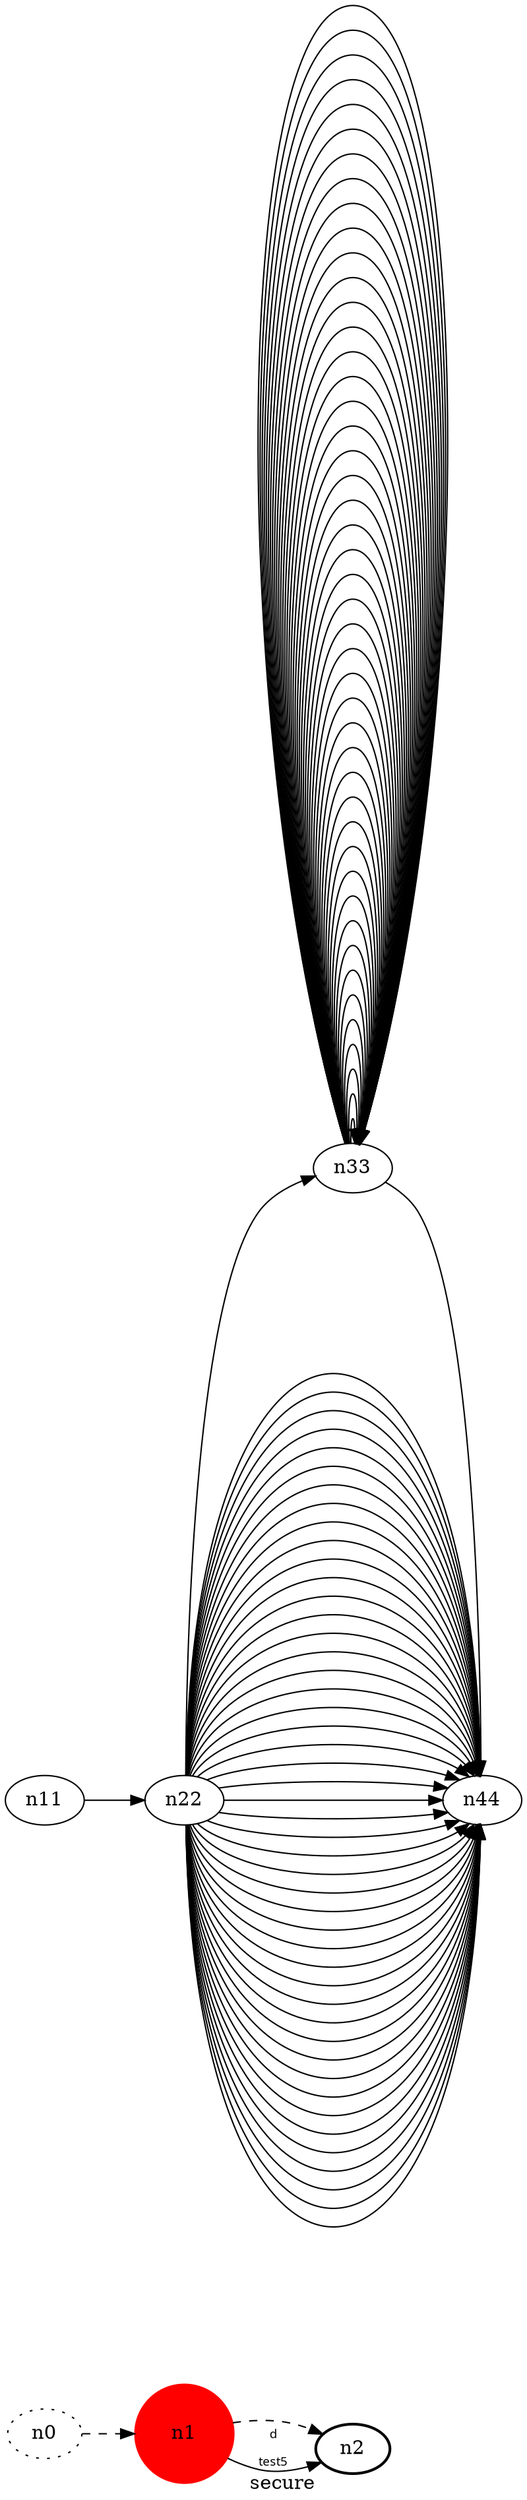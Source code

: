 digraph test5 {
	rankdir=LR;
	fontcolor=blue; /* c0; c1; c0 -- c1 */
	n0 [style=dotted, fillcolor="#123456"]; // c2; c3; c2 -- c3
	n1 [height=1, width=1, color=red, style=filled];
	n2 [style=bold, xlabel="secure"];
	n0 -> n1 -> n2[style=dashed];
	n1 -> n2 [fontname="c󠁲omic sans", label="d\n\l\G", fontcʷolor=blue, fontsize=9];
	n11 -> n22;
	n22 -> n33;
	n22 -> n44;
	n33 ->  n33;
	n22 -> n44;
	n33 ->  n33;
	n22 -> n44;
	n33 ->  n33;
	n22 -> n44;
	n33 ->  n33;
	n22 -> n44;
	n33 ->  n33;
	n22 -> n44;
	n33 ->  n33;
	n22 -> n44;
	n33 ->  n33;
	n22 -> n44;
	n33 ->  n33;
	n22 -> n44;
	n33 ->  n33;
	n22 -> n44;
	n33 ->  n33;
	n22 -> n44;
	n33 ->  n33;
	n22 -> n44;
	n33 ->  n33;
	n22 -> n44;
	n33 ->  n33;
	n22 -> n44;
	n33 ->  n33;
	n22 -> n44;
	n33 ->  n33;
	n22 -> n44;
	n33 ->  n33;
	n22 -> n44;
	n33 ->  n33;
	n22 -> n44;
	n33 ->  n33;
	n22 -> n44;
	n33 ->  n33;
	n22 -> n44;
	n33 ->  n33;
	n22 -> n44;
	n33 ->  n33;
	n22 -> n44;
	n33 ->  n33;
	n22 -> n44;
	n33 ->  n33;
	n22 -> n44;
	n33 ->  n33;
	n22 -> n44;
	n33 ->  n33;
	n22 -> n44;
	n33 ->  n33;
	n22 -> n44;
	n33 ->  n33;
	n22 -> n44;
	n33 ->  n33;
	n22 -> n44;
	n33 ->  n33;
	n22 -> n44;
	n33 ->  n33;
	n22 -> n44;
	n33 ->  n33;
	n22 -> n44;
	n33 ->  n33;
	n22 -> n44;
	n33 ->  n33;
	n22 -> n44;
	n33 ->  n33;
	n22 -> n44;
	n33 ->  n33;
	n22 -> n44;
	n33 ->  n33;
	n22 -> n44;
	n33 ->  n33;
	n22 -> n44;
	n33 ->  n33;
	n22 -> n44;
	n33 ->  n33;
	n22 -> n44;
	n33 ->  n33;
	n22 -> n44;
	n33 ->  n33;
	n22 -> n44;
	n33 ->  n33;
	n22 -> n44;
	n33 ->  n33;
	n22 -> n44;
	n33 ->  n33;
	n22 -> n44;
	n33 ->  n33;
	n22 -> n44;
	n33 ->  n33;
	n22 -> n44;
	n33 -> n44;
}
